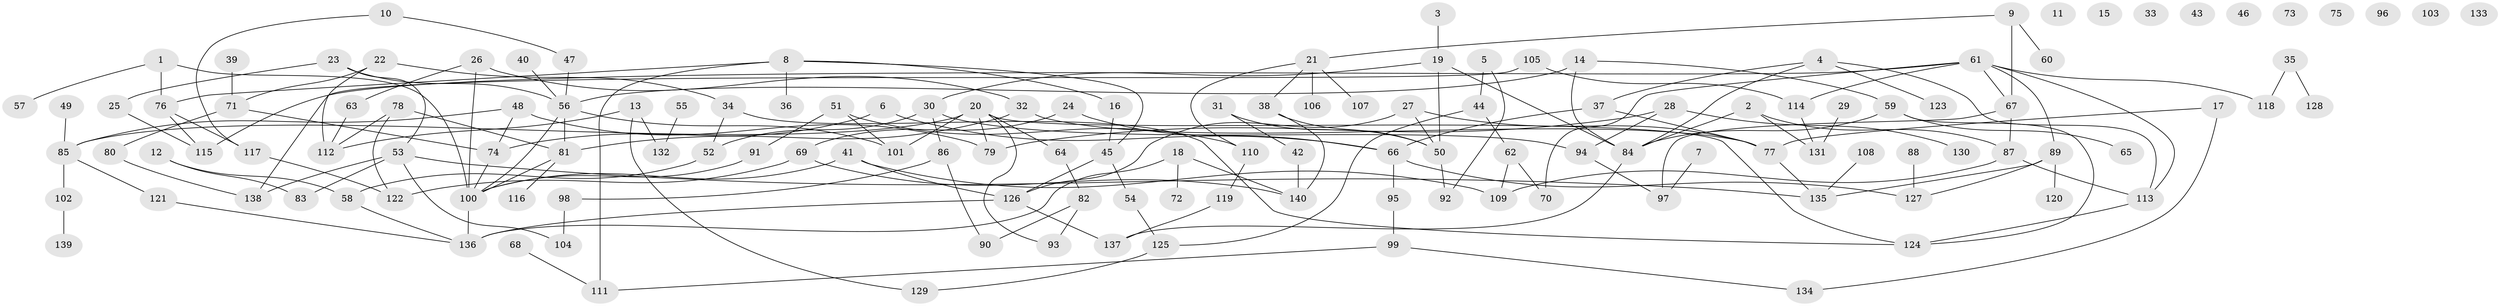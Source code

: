 // Generated by graph-tools (version 1.1) at 2025/33/03/09/25 02:33:29]
// undirected, 140 vertices, 183 edges
graph export_dot {
graph [start="1"]
  node [color=gray90,style=filled];
  1;
  2;
  3;
  4;
  5;
  6;
  7;
  8;
  9;
  10;
  11;
  12;
  13;
  14;
  15;
  16;
  17;
  18;
  19;
  20;
  21;
  22;
  23;
  24;
  25;
  26;
  27;
  28;
  29;
  30;
  31;
  32;
  33;
  34;
  35;
  36;
  37;
  38;
  39;
  40;
  41;
  42;
  43;
  44;
  45;
  46;
  47;
  48;
  49;
  50;
  51;
  52;
  53;
  54;
  55;
  56;
  57;
  58;
  59;
  60;
  61;
  62;
  63;
  64;
  65;
  66;
  67;
  68;
  69;
  70;
  71;
  72;
  73;
  74;
  75;
  76;
  77;
  78;
  79;
  80;
  81;
  82;
  83;
  84;
  85;
  86;
  87;
  88;
  89;
  90;
  91;
  92;
  93;
  94;
  95;
  96;
  97;
  98;
  99;
  100;
  101;
  102;
  103;
  104;
  105;
  106;
  107;
  108;
  109;
  110;
  111;
  112;
  113;
  114;
  115;
  116;
  117;
  118;
  119;
  120;
  121;
  122;
  123;
  124;
  125;
  126;
  127;
  128;
  129;
  130;
  131;
  132;
  133;
  134;
  135;
  136;
  137;
  138;
  139;
  140;
  1 -- 57;
  1 -- 76;
  1 -- 100;
  2 -- 84;
  2 -- 87;
  2 -- 131;
  3 -- 19;
  4 -- 37;
  4 -- 84;
  4 -- 113;
  4 -- 123;
  5 -- 44;
  5 -- 92;
  6 -- 66;
  6 -- 74;
  7 -- 97;
  8 -- 16;
  8 -- 36;
  8 -- 45;
  8 -- 76;
  8 -- 111;
  9 -- 21;
  9 -- 60;
  9 -- 67;
  10 -- 47;
  10 -- 117;
  12 -- 58;
  12 -- 83;
  13 -- 112;
  13 -- 129;
  13 -- 132;
  14 -- 56;
  14 -- 59;
  14 -- 84;
  16 -- 45;
  17 -- 77;
  17 -- 134;
  18 -- 72;
  18 -- 136;
  18 -- 140;
  19 -- 30;
  19 -- 50;
  19 -- 84;
  20 -- 64;
  20 -- 79;
  20 -- 85;
  20 -- 93;
  20 -- 101;
  20 -- 124;
  21 -- 38;
  21 -- 106;
  21 -- 107;
  21 -- 110;
  22 -- 34;
  22 -- 71;
  22 -- 112;
  23 -- 25;
  23 -- 53;
  23 -- 56;
  24 -- 66;
  24 -- 69;
  25 -- 115;
  26 -- 32;
  26 -- 63;
  26 -- 100;
  27 -- 50;
  27 -- 77;
  27 -- 126;
  28 -- 79;
  28 -- 94;
  28 -- 130;
  29 -- 131;
  30 -- 52;
  30 -- 86;
  30 -- 94;
  31 -- 42;
  31 -- 50;
  32 -- 77;
  32 -- 81;
  34 -- 52;
  34 -- 124;
  35 -- 118;
  35 -- 128;
  37 -- 66;
  37 -- 77;
  38 -- 50;
  38 -- 140;
  39 -- 71;
  40 -- 56;
  41 -- 100;
  41 -- 109;
  41 -- 126;
  42 -- 140;
  44 -- 62;
  44 -- 125;
  45 -- 54;
  45 -- 126;
  47 -- 56;
  48 -- 74;
  48 -- 79;
  48 -- 85;
  49 -- 85;
  50 -- 92;
  51 -- 91;
  51 -- 101;
  51 -- 110;
  52 -- 58;
  53 -- 83;
  53 -- 104;
  53 -- 135;
  53 -- 138;
  54 -- 125;
  55 -- 132;
  56 -- 81;
  56 -- 100;
  56 -- 101;
  58 -- 136;
  59 -- 65;
  59 -- 84;
  59 -- 124;
  61 -- 67;
  61 -- 70;
  61 -- 89;
  61 -- 113;
  61 -- 114;
  61 -- 115;
  61 -- 118;
  62 -- 70;
  62 -- 109;
  63 -- 112;
  64 -- 82;
  66 -- 95;
  66 -- 127;
  67 -- 87;
  67 -- 97;
  68 -- 111;
  69 -- 122;
  69 -- 140;
  71 -- 74;
  71 -- 80;
  74 -- 100;
  76 -- 115;
  76 -- 117;
  77 -- 135;
  78 -- 81;
  78 -- 112;
  78 -- 122;
  80 -- 138;
  81 -- 100;
  81 -- 116;
  82 -- 90;
  82 -- 93;
  84 -- 137;
  85 -- 102;
  85 -- 121;
  86 -- 90;
  86 -- 98;
  87 -- 109;
  87 -- 113;
  88 -- 127;
  89 -- 120;
  89 -- 127;
  89 -- 135;
  91 -- 100;
  94 -- 97;
  95 -- 99;
  98 -- 104;
  99 -- 111;
  99 -- 134;
  100 -- 136;
  102 -- 139;
  105 -- 114;
  105 -- 138;
  108 -- 135;
  110 -- 119;
  113 -- 124;
  114 -- 131;
  117 -- 122;
  119 -- 137;
  121 -- 136;
  125 -- 129;
  126 -- 136;
  126 -- 137;
}
